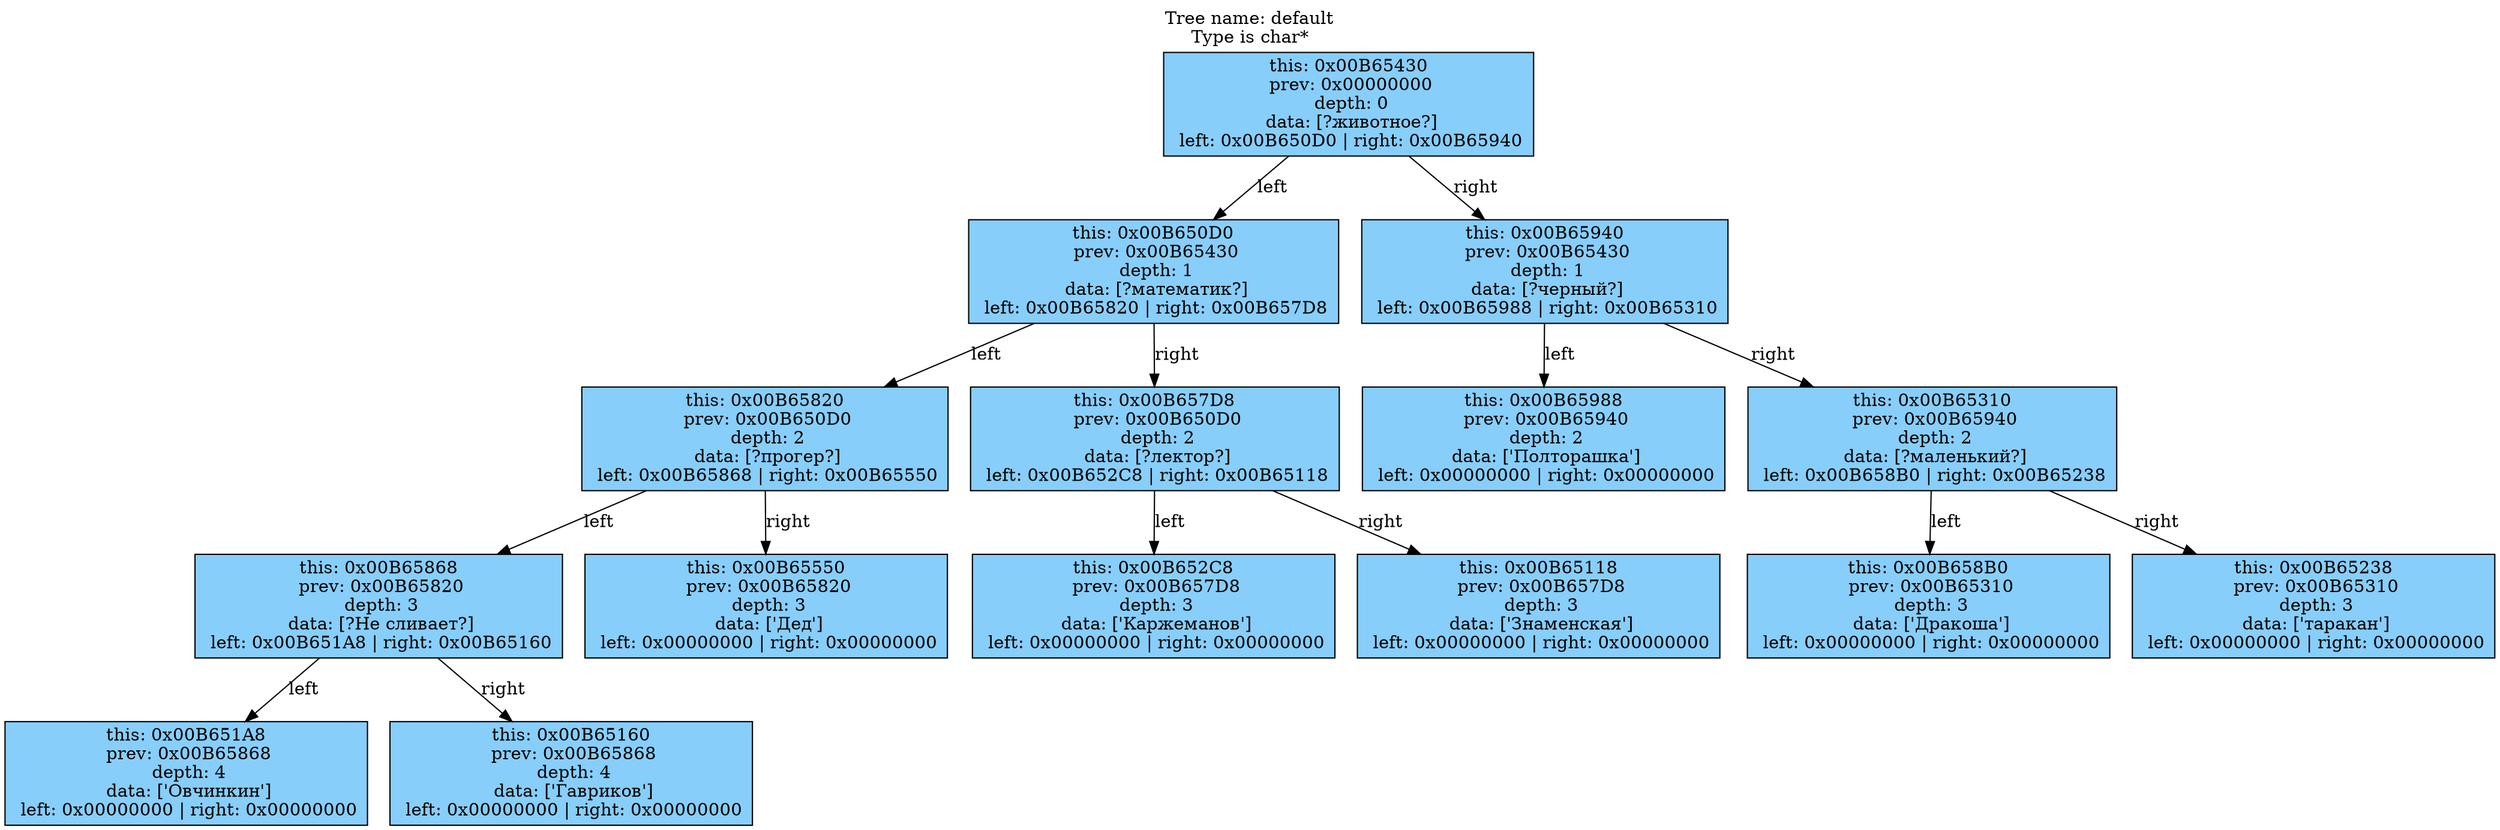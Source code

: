 digraph G{
rankdir = HR;
 node[shape=box];
	 "this: 0x00B65430\n prev: 0x00000000\n depth: 0\n data: [?животное?]\n left: 0x00B650D0 | right: 0x00B65940\n" [shape = box, style = filled, color = black, fillcolor = lightskyblue]
	 "this: 0x00B65430\n prev: 0x00000000\n depth: 0\n data: [?животное?]\n left: 0x00B650D0 | right: 0x00B65940\n" -> "this: 0x00B650D0\n prev: 0x00B65430\n depth: 1\n data: [?математик?]\n left: 0x00B65820 | right: 0x00B657D8\n" [label="left"]
	 "this: 0x00B65430\n prev: 0x00000000\n depth: 0\n data: [?животное?]\n left: 0x00B650D0 | right: 0x00B65940\n" -> "this: 0x00B65940\n prev: 0x00B65430\n depth: 1\n data: [?черный?]\n left: 0x00B65988 | right: 0x00B65310\n" [label="right"]
	 "this: 0x00B650D0\n prev: 0x00B65430\n depth: 1\n data: [?математик?]\n left: 0x00B65820 | right: 0x00B657D8\n" [shape = box, style = filled, color = black, fillcolor = lightskyblue]
	 "this: 0x00B650D0\n prev: 0x00B65430\n depth: 1\n data: [?математик?]\n left: 0x00B65820 | right: 0x00B657D8\n" -> "this: 0x00B65820\n prev: 0x00B650D0\n depth: 2\n data: [?прогер?]\n left: 0x00B65868 | right: 0x00B65550\n" [label="left"]
	 "this: 0x00B650D0\n prev: 0x00B65430\n depth: 1\n data: [?математик?]\n left: 0x00B65820 | right: 0x00B657D8\n" -> "this: 0x00B657D8\n prev: 0x00B650D0\n depth: 2\n data: [?лектор?]\n left: 0x00B652C8 | right: 0x00B65118\n" [label="right"]
	 "this: 0x00B65820\n prev: 0x00B650D0\n depth: 2\n data: [?прогер?]\n left: 0x00B65868 | right: 0x00B65550\n" [shape = box, style = filled, color = black, fillcolor = lightskyblue]
	 "this: 0x00B65820\n prev: 0x00B650D0\n depth: 2\n data: [?прогер?]\n left: 0x00B65868 | right: 0x00B65550\n" -> "this: 0x00B65868\n prev: 0x00B65820\n depth: 3\n data: [?Не сливает?]\n left: 0x00B651A8 | right: 0x00B65160\n" [label="left"]
	 "this: 0x00B65820\n prev: 0x00B650D0\n depth: 2\n data: [?прогер?]\n left: 0x00B65868 | right: 0x00B65550\n" -> "this: 0x00B65550\n prev: 0x00B65820\n depth: 3\n data: ['Дед']\n left: 0x00000000 | right: 0x00000000\n" [label="right"]
	 "this: 0x00B65868\n prev: 0x00B65820\n depth: 3\n data: [?Не сливает?]\n left: 0x00B651A8 | right: 0x00B65160\n" [shape = box, style = filled, color = black, fillcolor = lightskyblue]
	 "this: 0x00B65868\n prev: 0x00B65820\n depth: 3\n data: [?Не сливает?]\n left: 0x00B651A8 | right: 0x00B65160\n" -> "this: 0x00B651A8\n prev: 0x00B65868\n depth: 4\n data: ['Овчинкин']\n left: 0x00000000 | right: 0x00000000\n" [label="left"]
	 "this: 0x00B65868\n prev: 0x00B65820\n depth: 3\n data: [?Не сливает?]\n left: 0x00B651A8 | right: 0x00B65160\n" -> "this: 0x00B65160\n prev: 0x00B65868\n depth: 4\n data: ['Гавриков']\n left: 0x00000000 | right: 0x00000000\n" [label="right"]
	 "this: 0x00B651A8\n prev: 0x00B65868\n depth: 4\n data: ['Овчинкин']\n left: 0x00000000 | right: 0x00000000\n" [shape = box, style = filled, color = black, fillcolor = lightskyblue]
	 "this: 0x00B65160\n prev: 0x00B65868\n depth: 4\n data: ['Гавриков']\n left: 0x00000000 | right: 0x00000000\n" [shape = box, style = filled, color = black, fillcolor = lightskyblue]
	 "this: 0x00B65550\n prev: 0x00B65820\n depth: 3\n data: ['Дед']\n left: 0x00000000 | right: 0x00000000\n" [shape = box, style = filled, color = black, fillcolor = lightskyblue]
	 "this: 0x00B657D8\n prev: 0x00B650D0\n depth: 2\n data: [?лектор?]\n left: 0x00B652C8 | right: 0x00B65118\n" [shape = box, style = filled, color = black, fillcolor = lightskyblue]
	 "this: 0x00B657D8\n prev: 0x00B650D0\n depth: 2\n data: [?лектор?]\n left: 0x00B652C8 | right: 0x00B65118\n" -> "this: 0x00B652C8\n prev: 0x00B657D8\n depth: 3\n data: ['Каржеманов']\n left: 0x00000000 | right: 0x00000000\n" [label="left"]
	 "this: 0x00B657D8\n prev: 0x00B650D0\n depth: 2\n data: [?лектор?]\n left: 0x00B652C8 | right: 0x00B65118\n" -> "this: 0x00B65118\n prev: 0x00B657D8\n depth: 3\n data: ['Знаменская']\n left: 0x00000000 | right: 0x00000000\n" [label="right"]
	 "this: 0x00B652C8\n prev: 0x00B657D8\n depth: 3\n data: ['Каржеманов']\n left: 0x00000000 | right: 0x00000000\n" [shape = box, style = filled, color = black, fillcolor = lightskyblue]
	 "this: 0x00B65118\n prev: 0x00B657D8\n depth: 3\n data: ['Знаменская']\n left: 0x00000000 | right: 0x00000000\n" [shape = box, style = filled, color = black, fillcolor = lightskyblue]
	 "this: 0x00B65940\n prev: 0x00B65430\n depth: 1\n data: [?черный?]\n left: 0x00B65988 | right: 0x00B65310\n" [shape = box, style = filled, color = black, fillcolor = lightskyblue]
	 "this: 0x00B65940\n prev: 0x00B65430\n depth: 1\n data: [?черный?]\n left: 0x00B65988 | right: 0x00B65310\n" -> "this: 0x00B65988\n prev: 0x00B65940\n depth: 2\n data: ['Полторашка']\n left: 0x00000000 | right: 0x00000000\n" [label="left"]
	 "this: 0x00B65940\n prev: 0x00B65430\n depth: 1\n data: [?черный?]\n left: 0x00B65988 | right: 0x00B65310\n" -> "this: 0x00B65310\n prev: 0x00B65940\n depth: 2\n data: [?маленький?]\n left: 0x00B658B0 | right: 0x00B65238\n" [label="right"]
	 "this: 0x00B65988\n prev: 0x00B65940\n depth: 2\n data: ['Полторашка']\n left: 0x00000000 | right: 0x00000000\n" [shape = box, style = filled, color = black, fillcolor = lightskyblue]
	 "this: 0x00B65310\n prev: 0x00B65940\n depth: 2\n data: [?маленький?]\n left: 0x00B658B0 | right: 0x00B65238\n" [shape = box, style = filled, color = black, fillcolor = lightskyblue]
	 "this: 0x00B65310\n prev: 0x00B65940\n depth: 2\n data: [?маленький?]\n left: 0x00B658B0 | right: 0x00B65238\n" -> "this: 0x00B658B0\n prev: 0x00B65310\n depth: 3\n data: ['Дракоша']\n left: 0x00000000 | right: 0x00000000\n" [label="left"]
	 "this: 0x00B65310\n prev: 0x00B65940\n depth: 2\n data: [?маленький?]\n left: 0x00B658B0 | right: 0x00B65238\n" -> "this: 0x00B65238\n prev: 0x00B65310\n depth: 3\n data: ['таракан']\n left: 0x00000000 | right: 0x00000000\n" [label="right"]
	 "this: 0x00B658B0\n prev: 0x00B65310\n depth: 3\n data: ['Дракоша']\n left: 0x00000000 | right: 0x00000000\n" [shape = box, style = filled, color = black, fillcolor = lightskyblue]
	 "this: 0x00B65238\n prev: 0x00B65310\n depth: 3\n data: ['таракан']\n left: 0x00000000 | right: 0x00000000\n" [shape = box, style = filled, color = black, fillcolor = lightskyblue]
	labelloc="t";	label="Tree name: default\nType is char*";}
